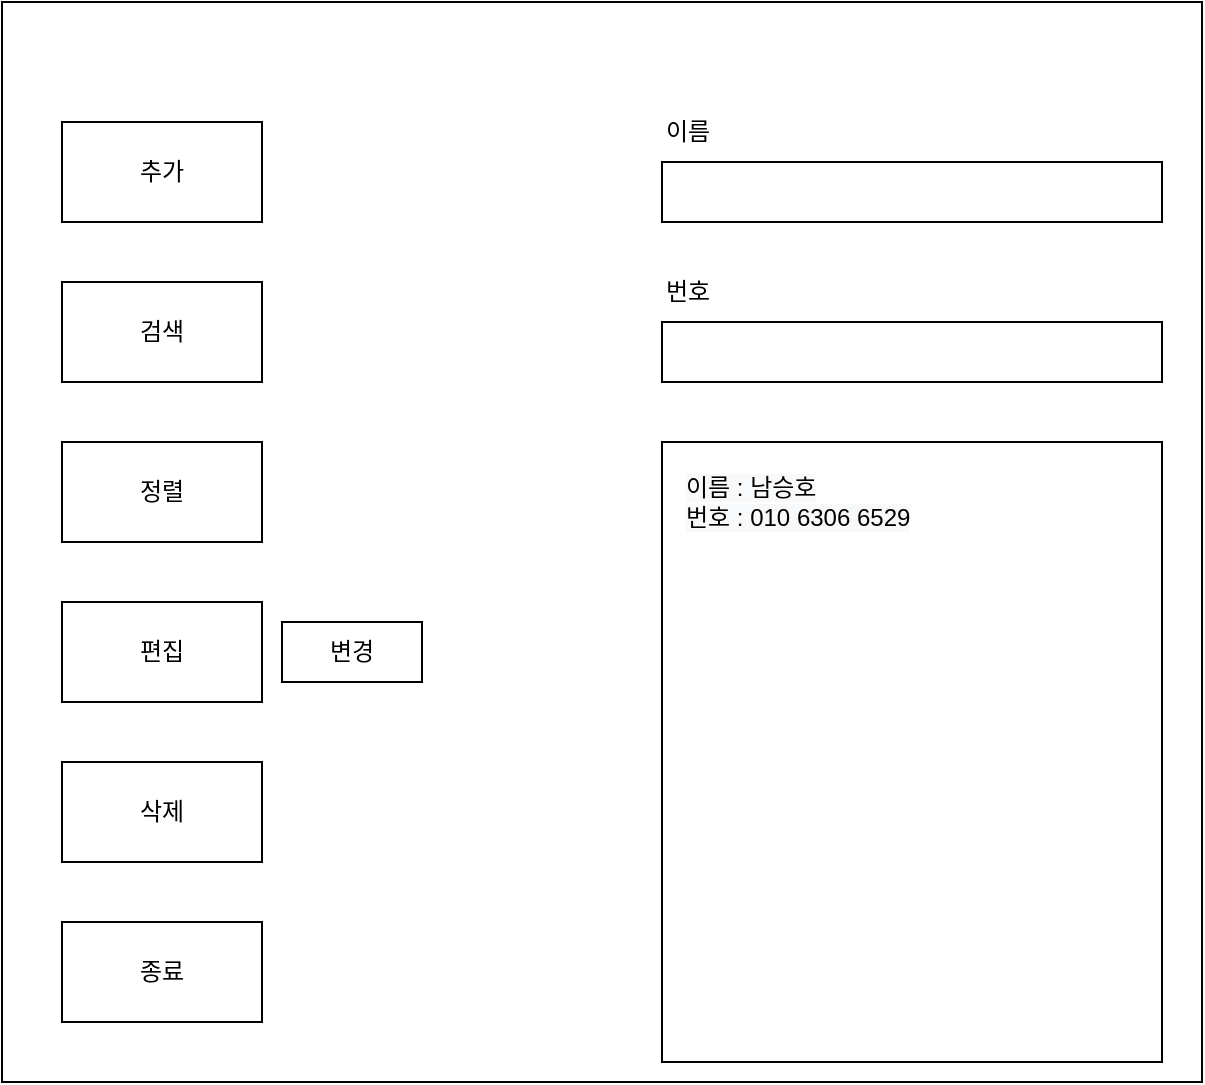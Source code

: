 <mxfile version="14.4.4" type="github">
  <diagram id="EfojbiY99QNXChPEN2Wb" name="페이지-1">
    <mxGraphModel dx="1185" dy="662" grid="1" gridSize="10" guides="1" tooltips="1" connect="1" arrows="1" fold="1" page="1" pageScale="1" pageWidth="1169" pageHeight="1654" math="0" shadow="0">
      <root>
        <mxCell id="0" />
        <mxCell id="1" parent="0" />
        <mxCell id="UplPQR8TjaRG6dBPHjRI-1" value="" style="rounded=0;whiteSpace=wrap;html=1;" vertex="1" parent="1">
          <mxGeometry x="300" y="110" width="600" height="540" as="geometry" />
        </mxCell>
        <mxCell id="UplPQR8TjaRG6dBPHjRI-2" value="&lt;p style=&quot;line-height: 170%&quot;&gt;&lt;br&gt;&lt;/p&gt;" style="rounded=0;whiteSpace=wrap;html=1;align=left;" vertex="1" parent="1">
          <mxGeometry x="630" y="330" width="250" height="310" as="geometry" />
        </mxCell>
        <mxCell id="UplPQR8TjaRG6dBPHjRI-6" value="&#xa;&#xa;&lt;span style=&quot;color: rgb(0, 0, 0); font-family: helvetica; font-size: 12px; font-style: normal; font-weight: 400; letter-spacing: normal; text-indent: 0px; text-transform: none; word-spacing: 0px; background-color: rgb(248, 249, 250); display: inline; float: none;&quot;&gt;이름 : 남승호&lt;/span&gt;&lt;br style=&quot;color: rgb(0, 0, 0); font-family: helvetica; font-size: 12px; font-style: normal; font-weight: 400; letter-spacing: normal; text-indent: 0px; text-transform: none; word-spacing: 0px; background-color: rgb(248, 249, 250);&quot;&gt;&lt;span style=&quot;color: rgb(0, 0, 0); font-family: helvetica; font-size: 12px; font-style: normal; font-weight: 400; letter-spacing: normal; text-indent: 0px; text-transform: none; word-spacing: 0px; background-color: rgb(248, 249, 250); display: inline; float: none;&quot;&gt;번호 : 010 6306 6529&lt;/span&gt;&#xa;&#xa;" style="text;html=1;strokeColor=none;fillColor=none;align=left;verticalAlign=middle;whiteSpace=wrap;rounded=0;" vertex="1" parent="1">
          <mxGeometry x="640" y="320" width="170" height="80" as="geometry" />
        </mxCell>
        <mxCell id="UplPQR8TjaRG6dBPHjRI-7" value="" style="rounded=0;whiteSpace=wrap;html=1;align=left;" vertex="1" parent="1">
          <mxGeometry x="630" y="270" width="250" height="30" as="geometry" />
        </mxCell>
        <mxCell id="UplPQR8TjaRG6dBPHjRI-8" value="" style="rounded=0;whiteSpace=wrap;html=1;align=left;" vertex="1" parent="1">
          <mxGeometry x="630" y="190" width="250" height="30" as="geometry" />
        </mxCell>
        <mxCell id="UplPQR8TjaRG6dBPHjRI-9" value="이름" style="text;html=1;strokeColor=none;fillColor=none;align=left;verticalAlign=middle;whiteSpace=wrap;rounded=0;" vertex="1" parent="1">
          <mxGeometry x="630" y="160" width="60" height="30" as="geometry" />
        </mxCell>
        <mxCell id="UplPQR8TjaRG6dBPHjRI-10" value="번호" style="text;html=1;strokeColor=none;fillColor=none;align=left;verticalAlign=middle;whiteSpace=wrap;rounded=0;" vertex="1" parent="1">
          <mxGeometry x="630" y="240" width="60" height="30" as="geometry" />
        </mxCell>
        <mxCell id="UplPQR8TjaRG6dBPHjRI-11" value="추가" style="rounded=0;whiteSpace=wrap;html=1;align=center;" vertex="1" parent="1">
          <mxGeometry x="330" y="170" width="100" height="50" as="geometry" />
        </mxCell>
        <mxCell id="UplPQR8TjaRG6dBPHjRI-12" value="검색" style="rounded=0;whiteSpace=wrap;html=1;align=center;" vertex="1" parent="1">
          <mxGeometry x="330" y="250" width="100" height="50" as="geometry" />
        </mxCell>
        <mxCell id="UplPQR8TjaRG6dBPHjRI-15" value="정렬" style="rounded=0;whiteSpace=wrap;html=1;align=center;" vertex="1" parent="1">
          <mxGeometry x="330" y="330" width="100" height="50" as="geometry" />
        </mxCell>
        <mxCell id="UplPQR8TjaRG6dBPHjRI-16" value="편집" style="rounded=0;whiteSpace=wrap;html=1;align=center;" vertex="1" parent="1">
          <mxGeometry x="330" y="410" width="100" height="50" as="geometry" />
        </mxCell>
        <mxCell id="UplPQR8TjaRG6dBPHjRI-17" value="삭제" style="rounded=0;whiteSpace=wrap;html=1;align=center;" vertex="1" parent="1">
          <mxGeometry x="330" y="490" width="100" height="50" as="geometry" />
        </mxCell>
        <mxCell id="UplPQR8TjaRG6dBPHjRI-18" value="종료" style="rounded=0;whiteSpace=wrap;html=1;align=center;" vertex="1" parent="1">
          <mxGeometry x="330" y="570" width="100" height="50" as="geometry" />
        </mxCell>
        <mxCell id="UplPQR8TjaRG6dBPHjRI-19" value="변경" style="rounded=0;whiteSpace=wrap;html=1;align=center;" vertex="1" parent="1">
          <mxGeometry x="440" y="420" width="70" height="30" as="geometry" />
        </mxCell>
      </root>
    </mxGraphModel>
  </diagram>
</mxfile>

